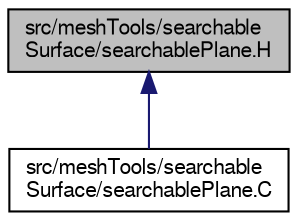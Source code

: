 digraph "src/meshTools/searchableSurface/searchablePlane.H"
{
  bgcolor="transparent";
  edge [fontname="FreeSans",fontsize="10",labelfontname="FreeSans",labelfontsize="10"];
  node [fontname="FreeSans",fontsize="10",shape=record];
  Node173 [label="src/meshTools/searchable\lSurface/searchablePlane.H",height=0.2,width=0.4,color="black", fillcolor="grey75", style="filled", fontcolor="black"];
  Node173 -> Node174 [dir="back",color="midnightblue",fontsize="10",style="solid",fontname="FreeSans"];
  Node174 [label="src/meshTools/searchable\lSurface/searchablePlane.C",height=0.2,width=0.4,color="black",URL="$a07799.html"];
}
